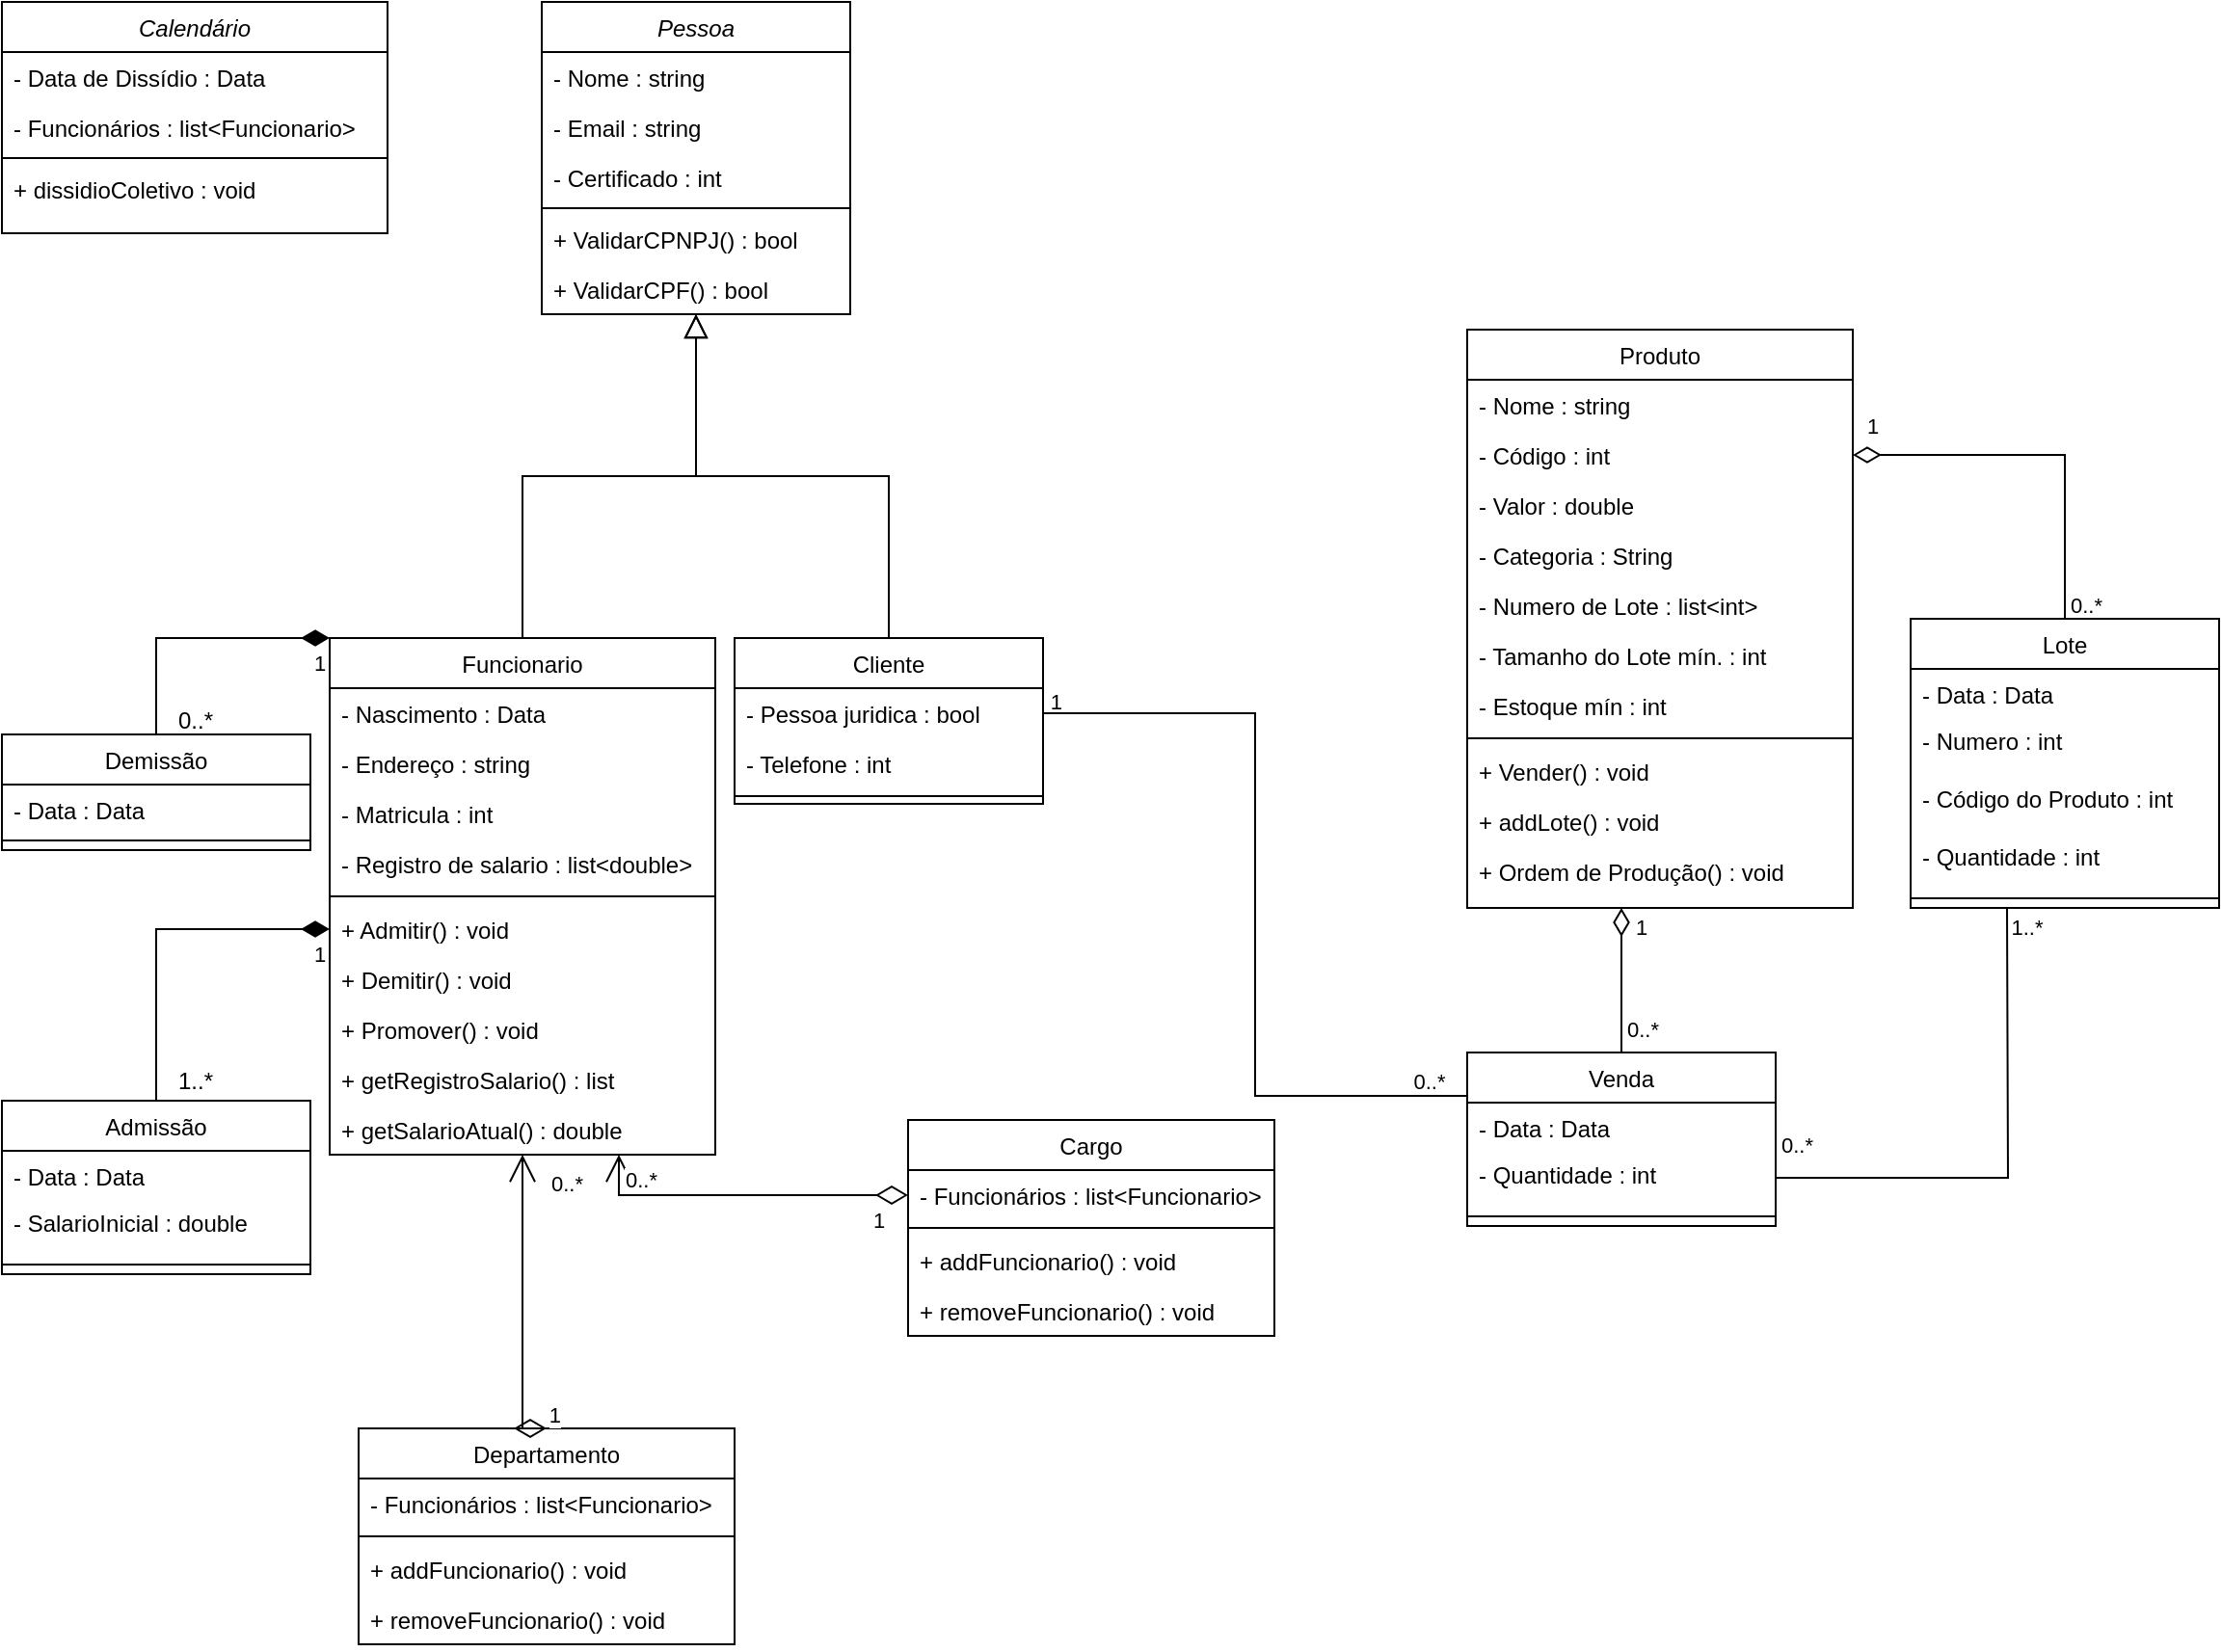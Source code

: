 <mxfile version="20.3.2" type="github"><diagram id="C5RBs43oDa-KdzZeNtuy" name="Page-1"><mxGraphModel dx="1662" dy="900" grid="1" gridSize="10" guides="1" tooltips="1" connect="1" arrows="1" fold="1" page="1" pageScale="1" pageWidth="827" pageHeight="1169" math="0" shadow="0"><root><mxCell id="WIyWlLk6GJQsqaUBKTNV-0"/><mxCell id="WIyWlLk6GJQsqaUBKTNV-1" parent="WIyWlLk6GJQsqaUBKTNV-0"/><mxCell id="oOCzSW_UTQTpbfUNsKzi-25" value="Pessoa" style="swimlane;fontStyle=2;align=center;verticalAlign=top;childLayout=stackLayout;horizontal=1;startSize=26;horizontalStack=0;resizeParent=1;resizeLast=0;collapsible=1;marginBottom=0;rounded=0;shadow=0;strokeWidth=1;" parent="WIyWlLk6GJQsqaUBKTNV-1" vertex="1"><mxGeometry x="380" y="40" width="160" height="162" as="geometry"><mxRectangle x="230" y="140" width="160" height="26" as="alternateBounds"/></mxGeometry></mxCell><mxCell id="oOCzSW_UTQTpbfUNsKzi-26" value="- Nome : string" style="text;align=left;verticalAlign=top;spacingLeft=4;spacingRight=4;overflow=hidden;rotatable=0;points=[[0,0.5],[1,0.5]];portConstraint=eastwest;" parent="oOCzSW_UTQTpbfUNsKzi-25" vertex="1"><mxGeometry y="26" width="160" height="26" as="geometry"/></mxCell><mxCell id="oOCzSW_UTQTpbfUNsKzi-27" value="- Email : string" style="text;align=left;verticalAlign=top;spacingLeft=4;spacingRight=4;overflow=hidden;rotatable=0;points=[[0,0.5],[1,0.5]];portConstraint=eastwest;rounded=0;shadow=0;html=0;" parent="oOCzSW_UTQTpbfUNsKzi-25" vertex="1"><mxGeometry y="52" width="160" height="26" as="geometry"/></mxCell><mxCell id="oOCzSW_UTQTpbfUNsKzi-50" value="- Certificado : int" style="text;align=left;verticalAlign=top;spacingLeft=4;spacingRight=4;overflow=hidden;rotatable=0;points=[[0,0.5],[1,0.5]];portConstraint=eastwest;rounded=0;shadow=0;html=0;" parent="oOCzSW_UTQTpbfUNsKzi-25" vertex="1"><mxGeometry y="78" width="160" height="26" as="geometry"/></mxCell><mxCell id="oOCzSW_UTQTpbfUNsKzi-29" value="" style="line;html=1;strokeWidth=1;align=left;verticalAlign=middle;spacingTop=-1;spacingLeft=3;spacingRight=3;rotatable=0;labelPosition=right;points=[];portConstraint=eastwest;" parent="oOCzSW_UTQTpbfUNsKzi-25" vertex="1"><mxGeometry y="104" width="160" height="6" as="geometry"/></mxCell><mxCell id="RAF2JQtJSOFyqMOcKw4j-1" value="+ ValidarCPNPJ() : bool" style="text;align=left;verticalAlign=top;spacingLeft=4;spacingRight=4;overflow=hidden;rotatable=0;points=[[0,0.5],[1,0.5]];portConstraint=eastwest;rounded=0;shadow=0;html=0;" parent="oOCzSW_UTQTpbfUNsKzi-25" vertex="1"><mxGeometry y="110" width="160" height="26" as="geometry"/></mxCell><mxCell id="RAF2JQtJSOFyqMOcKw4j-0" value="+ ValidarCPF() : bool" style="text;align=left;verticalAlign=top;spacingLeft=4;spacingRight=4;overflow=hidden;rotatable=0;points=[[0,0.5],[1,0.5]];portConstraint=eastwest;rounded=0;shadow=0;html=0;" parent="oOCzSW_UTQTpbfUNsKzi-25" vertex="1"><mxGeometry y="136" width="160" height="26" as="geometry"/></mxCell><mxCell id="oOCzSW_UTQTpbfUNsKzi-30" value="Funcionario" style="swimlane;fontStyle=0;align=center;verticalAlign=top;childLayout=stackLayout;horizontal=1;startSize=26;horizontalStack=0;resizeParent=1;resizeLast=0;collapsible=1;marginBottom=0;rounded=0;shadow=0;strokeWidth=1;" parent="WIyWlLk6GJQsqaUBKTNV-1" vertex="1"><mxGeometry x="270" y="370" width="200" height="268" as="geometry"><mxRectangle x="130" y="380" width="160" height="26" as="alternateBounds"/></mxGeometry></mxCell><mxCell id="oOCzSW_UTQTpbfUNsKzi-31" value="- Nascimento : Data" style="text;align=left;verticalAlign=top;spacingLeft=4;spacingRight=4;overflow=hidden;rotatable=0;points=[[0,0.5],[1,0.5]];portConstraint=eastwest;" parent="oOCzSW_UTQTpbfUNsKzi-30" vertex="1"><mxGeometry y="26" width="200" height="26" as="geometry"/></mxCell><mxCell id="oOCzSW_UTQTpbfUNsKzi-32" value="- Endereço : string" style="text;align=left;verticalAlign=top;spacingLeft=4;spacingRight=4;overflow=hidden;rotatable=0;points=[[0,0.5],[1,0.5]];portConstraint=eastwest;rounded=0;shadow=0;html=0;" parent="oOCzSW_UTQTpbfUNsKzi-30" vertex="1"><mxGeometry y="52" width="200" height="26" as="geometry"/></mxCell><mxCell id="oOCzSW_UTQTpbfUNsKzi-33" value="- Matricula : int" style="text;align=left;verticalAlign=top;spacingLeft=4;spacingRight=4;overflow=hidden;rotatable=0;points=[[0,0.5],[1,0.5]];portConstraint=eastwest;rounded=0;shadow=0;html=0;" parent="oOCzSW_UTQTpbfUNsKzi-30" vertex="1"><mxGeometry y="78" width="200" height="26" as="geometry"/></mxCell><mxCell id="oOCzSW_UTQTpbfUNsKzi-34" value="- Registro de salario : list&lt;double&gt;" style="text;align=left;verticalAlign=top;spacingLeft=4;spacingRight=4;overflow=hidden;rotatable=0;points=[[0,0.5],[1,0.5]];portConstraint=eastwest;fontStyle=0" parent="oOCzSW_UTQTpbfUNsKzi-30" vertex="1"><mxGeometry y="104" width="200" height="26" as="geometry"/></mxCell><mxCell id="oOCzSW_UTQTpbfUNsKzi-35" value="" style="line;html=1;strokeWidth=1;align=left;verticalAlign=middle;spacingTop=-1;spacingLeft=3;spacingRight=3;rotatable=0;labelPosition=right;points=[];portConstraint=eastwest;" parent="oOCzSW_UTQTpbfUNsKzi-30" vertex="1"><mxGeometry y="130" width="200" height="8" as="geometry"/></mxCell><mxCell id="RAF2JQtJSOFyqMOcKw4j-2" value="+ Admitir() : void" style="text;align=left;verticalAlign=top;spacingLeft=4;spacingRight=4;overflow=hidden;rotatable=0;points=[[0,0.5],[1,0.5]];portConstraint=eastwest;" parent="oOCzSW_UTQTpbfUNsKzi-30" vertex="1"><mxGeometry y="138" width="200" height="26" as="geometry"/></mxCell><mxCell id="RAF2JQtJSOFyqMOcKw4j-3" value="+ Demitir() : void" style="text;align=left;verticalAlign=top;spacingLeft=4;spacingRight=4;overflow=hidden;rotatable=0;points=[[0,0.5],[1,0.5]];portConstraint=eastwest;rounded=0;shadow=0;html=0;" parent="oOCzSW_UTQTpbfUNsKzi-30" vertex="1"><mxGeometry y="164" width="200" height="26" as="geometry"/></mxCell><mxCell id="RAF2JQtJSOFyqMOcKw4j-4" value="+ Promover() : void" style="text;align=left;verticalAlign=top;spacingLeft=4;spacingRight=4;overflow=hidden;rotatable=0;points=[[0,0.5],[1,0.5]];portConstraint=eastwest;rounded=0;shadow=0;html=0;" parent="oOCzSW_UTQTpbfUNsKzi-30" vertex="1"><mxGeometry y="190" width="200" height="26" as="geometry"/></mxCell><mxCell id="RAF2JQtJSOFyqMOcKw4j-6" value="+ getRegistroSalario() : list" style="text;align=left;verticalAlign=top;spacingLeft=4;spacingRight=4;overflow=hidden;rotatable=0;points=[[0,0.5],[1,0.5]];portConstraint=eastwest;fontStyle=0" parent="oOCzSW_UTQTpbfUNsKzi-30" vertex="1"><mxGeometry y="216" width="200" height="26" as="geometry"/></mxCell><mxCell id="RAF2JQtJSOFyqMOcKw4j-5" value="+ getSalarioAtual() : double" style="text;align=left;verticalAlign=top;spacingLeft=4;spacingRight=4;overflow=hidden;rotatable=0;points=[[0,0.5],[1,0.5]];portConstraint=eastwest;fontStyle=0" parent="oOCzSW_UTQTpbfUNsKzi-30" vertex="1"><mxGeometry y="242" width="200" height="26" as="geometry"/></mxCell><mxCell id="oOCzSW_UTQTpbfUNsKzi-36" value="" style="endArrow=block;endSize=10;endFill=0;shadow=0;strokeWidth=1;rounded=0;edgeStyle=elbowEdgeStyle;elbow=vertical;" parent="WIyWlLk6GJQsqaUBKTNV-1" source="oOCzSW_UTQTpbfUNsKzi-30" target="oOCzSW_UTQTpbfUNsKzi-25" edge="1"><mxGeometry width="160" relative="1" as="geometry"><mxPoint x="350" y="213" as="sourcePoint"/><mxPoint x="350" y="213" as="targetPoint"/></mxGeometry></mxCell><mxCell id="oOCzSW_UTQTpbfUNsKzi-37" value="Cliente" style="swimlane;fontStyle=0;align=center;verticalAlign=top;childLayout=stackLayout;horizontal=1;startSize=26;horizontalStack=0;resizeParent=1;resizeLast=0;collapsible=1;marginBottom=0;rounded=0;shadow=0;strokeWidth=1;" parent="WIyWlLk6GJQsqaUBKTNV-1" vertex="1"><mxGeometry x="480" y="370" width="160" height="86" as="geometry"><mxRectangle x="340" y="380" width="170" height="26" as="alternateBounds"/></mxGeometry></mxCell><mxCell id="oOCzSW_UTQTpbfUNsKzi-38" value="- Pessoa juridica : bool" style="text;align=left;verticalAlign=top;spacingLeft=4;spacingRight=4;overflow=hidden;rotatable=0;points=[[0,0.5],[1,0.5]];portConstraint=eastwest;" parent="oOCzSW_UTQTpbfUNsKzi-37" vertex="1"><mxGeometry y="26" width="160" height="26" as="geometry"/></mxCell><mxCell id="oOCzSW_UTQTpbfUNsKzi-39" value="- Telefone : int" style="text;align=left;verticalAlign=top;spacingLeft=4;spacingRight=4;overflow=hidden;rotatable=0;points=[[0,0.5],[1,0.5]];portConstraint=eastwest;" parent="oOCzSW_UTQTpbfUNsKzi-37" vertex="1"><mxGeometry y="52" width="160" height="26" as="geometry"/></mxCell><mxCell id="oOCzSW_UTQTpbfUNsKzi-40" value="" style="line;html=1;strokeWidth=1;align=left;verticalAlign=middle;spacingTop=-1;spacingLeft=3;spacingRight=3;rotatable=0;labelPosition=right;points=[];portConstraint=eastwest;" parent="oOCzSW_UTQTpbfUNsKzi-37" vertex="1"><mxGeometry y="78" width="160" height="8" as="geometry"/></mxCell><mxCell id="oOCzSW_UTQTpbfUNsKzi-41" value="" style="endArrow=block;endSize=10;endFill=0;shadow=0;strokeWidth=1;rounded=0;edgeStyle=elbowEdgeStyle;elbow=vertical;" parent="WIyWlLk6GJQsqaUBKTNV-1" source="oOCzSW_UTQTpbfUNsKzi-37" target="oOCzSW_UTQTpbfUNsKzi-25" edge="1"><mxGeometry width="160" relative="1" as="geometry"><mxPoint x="360" y="383" as="sourcePoint"/><mxPoint x="460" y="281" as="targetPoint"/></mxGeometry></mxCell><mxCell id="oOCzSW_UTQTpbfUNsKzi-42" value="Departamento" style="swimlane;fontStyle=0;align=center;verticalAlign=top;childLayout=stackLayout;horizontal=1;startSize=26;horizontalStack=0;resizeParent=1;resizeLast=0;collapsible=1;marginBottom=0;rounded=0;shadow=0;strokeWidth=1;" parent="WIyWlLk6GJQsqaUBKTNV-1" vertex="1"><mxGeometry x="285" y="780" width="195" height="112" as="geometry"><mxRectangle x="550" y="140" width="160" height="26" as="alternateBounds"/></mxGeometry></mxCell><mxCell id="oOCzSW_UTQTpbfUNsKzi-43" value="- Funcionários : list&lt;Funcionario&gt;" style="text;align=left;verticalAlign=top;spacingLeft=4;spacingRight=4;overflow=hidden;rotatable=0;points=[[0,0.5],[1,0.5]];portConstraint=eastwest;" parent="oOCzSW_UTQTpbfUNsKzi-42" vertex="1"><mxGeometry y="26" width="195" height="26" as="geometry"/></mxCell><mxCell id="oOCzSW_UTQTpbfUNsKzi-44" value="" style="line;html=1;strokeWidth=1;align=left;verticalAlign=middle;spacingTop=-1;spacingLeft=3;spacingRight=3;rotatable=0;labelPosition=right;points=[];portConstraint=eastwest;" parent="oOCzSW_UTQTpbfUNsKzi-42" vertex="1"><mxGeometry y="52" width="195" height="8" as="geometry"/></mxCell><mxCell id="RAF2JQtJSOFyqMOcKw4j-21" value="+ addFuncionario() : void" style="text;align=left;verticalAlign=top;spacingLeft=4;spacingRight=4;overflow=hidden;rotatable=0;points=[[0,0.5],[1,0.5]];portConstraint=eastwest;" parent="oOCzSW_UTQTpbfUNsKzi-42" vertex="1"><mxGeometry y="60" width="195" height="26" as="geometry"/></mxCell><mxCell id="RAF2JQtJSOFyqMOcKw4j-22" value="+ removeFuncionario() : void" style="text;align=left;verticalAlign=top;spacingLeft=4;spacingRight=4;overflow=hidden;rotatable=0;points=[[0,0.5],[1,0.5]];portConstraint=eastwest;" parent="oOCzSW_UTQTpbfUNsKzi-42" vertex="1"><mxGeometry y="86" width="195" height="26" as="geometry"/></mxCell><mxCell id="oOCzSW_UTQTpbfUNsKzi-46" value="Cargo" style="swimlane;fontStyle=0;align=center;verticalAlign=top;childLayout=stackLayout;horizontal=1;startSize=26;horizontalStack=0;resizeParent=1;resizeLast=0;collapsible=1;marginBottom=0;rounded=0;shadow=0;strokeWidth=1;" parent="WIyWlLk6GJQsqaUBKTNV-1" vertex="1"><mxGeometry x="570" y="620" width="190" height="112" as="geometry"><mxRectangle x="550" y="140" width="160" height="26" as="alternateBounds"/></mxGeometry></mxCell><mxCell id="oOCzSW_UTQTpbfUNsKzi-47" value="- Funcionários : list&lt;Funcionario&gt;" style="text;align=left;verticalAlign=top;spacingLeft=4;spacingRight=4;overflow=hidden;rotatable=0;points=[[0,0.5],[1,0.5]];portConstraint=eastwest;" parent="oOCzSW_UTQTpbfUNsKzi-46" vertex="1"><mxGeometry y="26" width="190" height="26" as="geometry"/></mxCell><mxCell id="oOCzSW_UTQTpbfUNsKzi-48" value="" style="line;html=1;strokeWidth=1;align=left;verticalAlign=middle;spacingTop=-1;spacingLeft=3;spacingRight=3;rotatable=0;labelPosition=right;points=[];portConstraint=eastwest;" parent="oOCzSW_UTQTpbfUNsKzi-46" vertex="1"><mxGeometry y="52" width="190" height="8" as="geometry"/></mxCell><mxCell id="RAF2JQtJSOFyqMOcKw4j-23" value="+ addFuncionario() : void" style="text;align=left;verticalAlign=top;spacingLeft=4;spacingRight=4;overflow=hidden;rotatable=0;points=[[0,0.5],[1,0.5]];portConstraint=eastwest;" parent="oOCzSW_UTQTpbfUNsKzi-46" vertex="1"><mxGeometry y="60" width="190" height="26" as="geometry"/></mxCell><mxCell id="RAF2JQtJSOFyqMOcKw4j-24" value="+ removeFuncionario() : void" style="text;align=left;verticalAlign=top;spacingLeft=4;spacingRight=4;overflow=hidden;rotatable=0;points=[[0,0.5],[1,0.5]];portConstraint=eastwest;" parent="oOCzSW_UTQTpbfUNsKzi-46" vertex="1"><mxGeometry y="86" width="190" height="26" as="geometry"/></mxCell><mxCell id="oOCzSW_UTQTpbfUNsKzi-55" value="" style="endArrow=open;html=1;endSize=12;startArrow=diamondThin;startSize=14;startFill=0;edgeStyle=orthogonalEdgeStyle;rounded=0;exitX=0;exitY=0.5;exitDx=0;exitDy=0;entryX=0.75;entryY=1;entryDx=0;entryDy=0;" parent="WIyWlLk6GJQsqaUBKTNV-1" source="oOCzSW_UTQTpbfUNsKzi-47" target="oOCzSW_UTQTpbfUNsKzi-30" edge="1"><mxGeometry relative="1" as="geometry"><mxPoint x="460" y="650" as="sourcePoint"/><mxPoint x="440" y="540" as="targetPoint"/></mxGeometry></mxCell><mxCell id="oOCzSW_UTQTpbfUNsKzi-56" value="1" style="edgeLabel;resizable=0;html=1;align=left;verticalAlign=top;" parent="oOCzSW_UTQTpbfUNsKzi-55" connectable="0" vertex="1"><mxGeometry x="-1" relative="1" as="geometry"><mxPoint x="-20" as="offset"/></mxGeometry></mxCell><mxCell id="oOCzSW_UTQTpbfUNsKzi-57" value="0..*" style="edgeLabel;resizable=0;html=1;align=right;verticalAlign=top;" parent="oOCzSW_UTQTpbfUNsKzi-55" connectable="0" vertex="1"><mxGeometry x="1" relative="1" as="geometry"><mxPoint x="20" as="offset"/></mxGeometry></mxCell><mxCell id="4qoAJS4f5IXlfI-FcJuV-49" value="1" style="edgeLabel;resizable=0;html=1;align=right;verticalAlign=top;" connectable="0" vertex="1" parent="oOCzSW_UTQTpbfUNsKzi-55"><mxGeometry x="1" relative="1" as="geometry"><mxPoint x="230" y="-248" as="offset"/></mxGeometry></mxCell><mxCell id="oOCzSW_UTQTpbfUNsKzi-61" value="" style="endArrow=open;html=1;endSize=12;startArrow=diamondThin;startSize=14;startFill=0;edgeStyle=orthogonalEdgeStyle;rounded=0;entryX=0.5;entryY=1;entryDx=0;entryDy=0;exitX=0.5;exitY=0;exitDx=0;exitDy=0;" parent="WIyWlLk6GJQsqaUBKTNV-1" source="oOCzSW_UTQTpbfUNsKzi-42" target="oOCzSW_UTQTpbfUNsKzi-30" edge="1"><mxGeometry x="0.077" y="100" relative="1" as="geometry"><mxPoint x="380" y="770" as="sourcePoint"/><mxPoint x="630" y="410" as="targetPoint"/><mxPoint as="offset"/><Array as="points"><mxPoint x="370" y="750"/><mxPoint x="370" y="750"/></Array></mxGeometry></mxCell><mxCell id="oOCzSW_UTQTpbfUNsKzi-62" value="0..*" style="edgeLabel;resizable=0;html=1;align=left;verticalAlign=top;" parent="oOCzSW_UTQTpbfUNsKzi-61" connectable="0" vertex="1"><mxGeometry x="-1" relative="1" as="geometry"><mxPoint y="-140" as="offset"/></mxGeometry></mxCell><mxCell id="oOCzSW_UTQTpbfUNsKzi-63" value="1" style="edgeLabel;resizable=0;html=1;align=right;verticalAlign=top;" parent="oOCzSW_UTQTpbfUNsKzi-61" connectable="0" vertex="1"><mxGeometry x="1" relative="1" as="geometry"><mxPoint x="20" y="122" as="offset"/></mxGeometry></mxCell><mxCell id="4qoAJS4f5IXlfI-FcJuV-54" value="0..*" style="edgeLabel;resizable=0;html=1;align=left;verticalAlign=top;" connectable="0" vertex="1" parent="oOCzSW_UTQTpbfUNsKzi-61"><mxGeometry x="-1" relative="1" as="geometry"><mxPoint x="558" y="-220" as="offset"/></mxGeometry></mxCell><mxCell id="4qoAJS4f5IXlfI-FcJuV-55" value="0..*" style="edgeLabel;resizable=0;html=1;align=left;verticalAlign=top;" connectable="0" vertex="1" parent="oOCzSW_UTQTpbfUNsKzi-61"><mxGeometry x="-1" relative="1" as="geometry"><mxPoint x="638" y="-160" as="offset"/></mxGeometry></mxCell><mxCell id="4qoAJS4f5IXlfI-FcJuV-56" value="0..*" style="edgeLabel;resizable=0;html=1;align=left;verticalAlign=top;" connectable="0" vertex="1" parent="oOCzSW_UTQTpbfUNsKzi-61"><mxGeometry x="-1" relative="1" as="geometry"><mxPoint x="788" y="-440" as="offset"/></mxGeometry></mxCell><mxCell id="RAF2JQtJSOFyqMOcKw4j-7" value="" style="endArrow=diamondThin;html=1;startArrow=none;startFill=0;edgeStyle=orthogonalEdgeStyle;rounded=0;entryX=0;entryY=0.5;entryDx=0;entryDy=0;exitX=0.5;exitY=0;exitDx=0;exitDy=0;endFill=1;endSize=12;" parent="WIyWlLk6GJQsqaUBKTNV-1" source="RAF2JQtJSOFyqMOcKw4j-9" target="RAF2JQtJSOFyqMOcKw4j-2" edge="1"><mxGeometry x="0.077" y="100" relative="1" as="geometry"><mxPoint x="120" y="570" as="sourcePoint"/><mxPoint x="270" y="510" as="targetPoint"/><mxPoint as="offset"/><Array as="points"><mxPoint x="180" y="521"/></Array></mxGeometry></mxCell><mxCell id="RAF2JQtJSOFyqMOcKw4j-8" value="1" style="edgeLabel;resizable=0;html=1;align=left;verticalAlign=top;" parent="RAF2JQtJSOFyqMOcKw4j-7" connectable="0" vertex="1"><mxGeometry x="-1" relative="1" as="geometry"><mxPoint x="80" y="-89" as="offset"/></mxGeometry></mxCell><mxCell id="RAF2JQtJSOFyqMOcKw4j-9" value="Admissão" style="swimlane;fontStyle=0;align=center;verticalAlign=top;childLayout=stackLayout;horizontal=1;startSize=26;horizontalStack=0;resizeParent=1;resizeLast=0;collapsible=1;marginBottom=0;rounded=0;shadow=0;strokeWidth=1;" parent="WIyWlLk6GJQsqaUBKTNV-1" vertex="1"><mxGeometry x="100" y="610" width="160" height="90" as="geometry"><mxRectangle x="550" y="140" width="160" height="26" as="alternateBounds"/></mxGeometry></mxCell><mxCell id="RAF2JQtJSOFyqMOcKw4j-10" value="- Data : Data" style="text;align=left;verticalAlign=top;spacingLeft=4;spacingRight=4;overflow=hidden;rotatable=0;points=[[0,0.5],[1,0.5]];portConstraint=eastwest;" parent="RAF2JQtJSOFyqMOcKw4j-9" vertex="1"><mxGeometry y="26" width="160" height="24" as="geometry"/></mxCell><mxCell id="RAF2JQtJSOFyqMOcKw4j-27" value="- SalarioInicial : double" style="text;align=left;verticalAlign=top;spacingLeft=4;spacingRight=4;overflow=hidden;rotatable=0;points=[[0,0.5],[1,0.5]];portConstraint=eastwest;" parent="RAF2JQtJSOFyqMOcKw4j-9" vertex="1"><mxGeometry y="50" width="160" height="30" as="geometry"/></mxCell><mxCell id="RAF2JQtJSOFyqMOcKw4j-11" value="" style="line;html=1;strokeWidth=1;align=left;verticalAlign=middle;spacingTop=-1;spacingLeft=3;spacingRight=3;rotatable=0;labelPosition=right;points=[];portConstraint=eastwest;" parent="RAF2JQtJSOFyqMOcKw4j-9" vertex="1"><mxGeometry y="80" width="160" height="10" as="geometry"/></mxCell><mxCell id="RAF2JQtJSOFyqMOcKw4j-14" value="1..*" style="text;html=1;align=center;verticalAlign=middle;resizable=0;points=[];autosize=1;strokeColor=none;fillColor=none;" parent="WIyWlLk6GJQsqaUBKTNV-1" vertex="1"><mxGeometry x="180" y="585" width="40" height="30" as="geometry"/></mxCell><mxCell id="RAF2JQtJSOFyqMOcKw4j-15" value="Demissão" style="swimlane;fontStyle=0;align=center;verticalAlign=top;childLayout=stackLayout;horizontal=1;startSize=26;horizontalStack=0;resizeParent=1;resizeLast=0;collapsible=1;marginBottom=0;rounded=0;shadow=0;strokeWidth=1;" parent="WIyWlLk6GJQsqaUBKTNV-1" vertex="1"><mxGeometry x="100" y="420" width="160" height="60" as="geometry"><mxRectangle x="550" y="140" width="160" height="26" as="alternateBounds"/></mxGeometry></mxCell><mxCell id="RAF2JQtJSOFyqMOcKw4j-16" value="- Data : Data" style="text;align=left;verticalAlign=top;spacingLeft=4;spacingRight=4;overflow=hidden;rotatable=0;points=[[0,0.5],[1,0.5]];portConstraint=eastwest;" parent="RAF2JQtJSOFyqMOcKw4j-15" vertex="1"><mxGeometry y="26" width="160" height="24" as="geometry"/></mxCell><mxCell id="RAF2JQtJSOFyqMOcKw4j-17" value="" style="line;html=1;strokeWidth=1;align=left;verticalAlign=middle;spacingTop=-1;spacingLeft=3;spacingRight=3;rotatable=0;labelPosition=right;points=[];portConstraint=eastwest;" parent="RAF2JQtJSOFyqMOcKw4j-15" vertex="1"><mxGeometry y="50" width="160" height="10" as="geometry"/></mxCell><mxCell id="RAF2JQtJSOFyqMOcKw4j-18" value="" style="endArrow=diamondThin;html=1;endSize=12;startArrow=none;startSize=14;startFill=0;edgeStyle=orthogonalEdgeStyle;rounded=0;exitX=0.5;exitY=0;exitDx=0;exitDy=0;endFill=1;" parent="WIyWlLk6GJQsqaUBKTNV-1" source="RAF2JQtJSOFyqMOcKw4j-15" edge="1"><mxGeometry relative="1" as="geometry"><mxPoint x="230" y="420" as="sourcePoint"/><mxPoint x="270" y="370" as="targetPoint"/><Array as="points"><mxPoint x="180" y="370"/></Array></mxGeometry></mxCell><mxCell id="RAF2JQtJSOFyqMOcKw4j-19" value="1" style="edgeLabel;resizable=0;html=1;align=left;verticalAlign=top;" parent="RAF2JQtJSOFyqMOcKw4j-18" connectable="0" vertex="1"><mxGeometry x="-1" relative="1" as="geometry"><mxPoint x="80" y="-50" as="offset"/></mxGeometry></mxCell><mxCell id="RAF2JQtJSOFyqMOcKw4j-28" value="Calendário" style="swimlane;fontStyle=2;align=center;verticalAlign=top;childLayout=stackLayout;horizontal=1;startSize=26;horizontalStack=0;resizeParent=1;resizeLast=0;collapsible=1;marginBottom=0;rounded=0;shadow=0;strokeWidth=1;" parent="WIyWlLk6GJQsqaUBKTNV-1" vertex="1"><mxGeometry x="100" y="40" width="200" height="120" as="geometry"><mxRectangle x="230" y="140" width="160" height="26" as="alternateBounds"/></mxGeometry></mxCell><mxCell id="RAF2JQtJSOFyqMOcKw4j-29" value="- Data de Dissídio : Data" style="text;align=left;verticalAlign=top;spacingLeft=4;spacingRight=4;overflow=hidden;rotatable=0;points=[[0,0.5],[1,0.5]];portConstraint=eastwest;" parent="RAF2JQtJSOFyqMOcKw4j-28" vertex="1"><mxGeometry y="26" width="200" height="26" as="geometry"/></mxCell><mxCell id="RAF2JQtJSOFyqMOcKw4j-37" value="- Funcionários : list&lt;Funcionario&gt;" style="text;align=left;verticalAlign=top;spacingLeft=4;spacingRight=4;overflow=hidden;rotatable=0;points=[[0,0.5],[1,0.5]];portConstraint=eastwest;" parent="RAF2JQtJSOFyqMOcKw4j-28" vertex="1"><mxGeometry y="52" width="200" height="26" as="geometry"/></mxCell><mxCell id="RAF2JQtJSOFyqMOcKw4j-32" value="" style="line;html=1;strokeWidth=1;align=left;verticalAlign=middle;spacingTop=-1;spacingLeft=3;spacingRight=3;rotatable=0;labelPosition=right;points=[];portConstraint=eastwest;" parent="RAF2JQtJSOFyqMOcKw4j-28" vertex="1"><mxGeometry y="78" width="200" height="6" as="geometry"/></mxCell><mxCell id="RAF2JQtJSOFyqMOcKw4j-33" value="+ dissidioColetivo : void" style="text;align=left;verticalAlign=top;spacingLeft=4;spacingRight=4;overflow=hidden;rotatable=0;points=[[0,0.5],[1,0.5]];portConstraint=eastwest;rounded=0;shadow=0;html=0;" parent="RAF2JQtJSOFyqMOcKw4j-28" vertex="1"><mxGeometry y="84" width="200" height="26" as="geometry"/></mxCell><mxCell id="fGHLAxg98W035_RI9zrS-1" value="0..*" style="text;html=1;align=center;verticalAlign=middle;resizable=0;points=[];autosize=1;strokeColor=none;fillColor=none;" parent="WIyWlLk6GJQsqaUBKTNV-1" vertex="1"><mxGeometry x="180" y="398" width="40" height="30" as="geometry"/></mxCell><mxCell id="4qoAJS4f5IXlfI-FcJuV-1" value="Produto" style="swimlane;fontStyle=0;align=center;verticalAlign=top;childLayout=stackLayout;horizontal=1;startSize=26;horizontalStack=0;resizeParent=1;resizeLast=0;collapsible=1;marginBottom=0;rounded=0;shadow=0;strokeWidth=1;" vertex="1" parent="WIyWlLk6GJQsqaUBKTNV-1"><mxGeometry x="860" y="210" width="200" height="300" as="geometry"><mxRectangle x="130" y="380" width="160" height="26" as="alternateBounds"/></mxGeometry></mxCell><mxCell id="4qoAJS4f5IXlfI-FcJuV-2" value="- Nome : string" style="text;align=left;verticalAlign=top;spacingLeft=4;spacingRight=4;overflow=hidden;rotatable=0;points=[[0,0.5],[1,0.5]];portConstraint=eastwest;" vertex="1" parent="4qoAJS4f5IXlfI-FcJuV-1"><mxGeometry y="26" width="200" height="26" as="geometry"/></mxCell><mxCell id="4qoAJS4f5IXlfI-FcJuV-3" value="- Código : int" style="text;align=left;verticalAlign=top;spacingLeft=4;spacingRight=4;overflow=hidden;rotatable=0;points=[[0,0.5],[1,0.5]];portConstraint=eastwest;rounded=0;shadow=0;html=0;" vertex="1" parent="4qoAJS4f5IXlfI-FcJuV-1"><mxGeometry y="52" width="200" height="26" as="geometry"/></mxCell><mxCell id="4qoAJS4f5IXlfI-FcJuV-4" value="- Valor : double" style="text;align=left;verticalAlign=top;spacingLeft=4;spacingRight=4;overflow=hidden;rotatable=0;points=[[0,0.5],[1,0.5]];portConstraint=eastwest;rounded=0;shadow=0;html=0;" vertex="1" parent="4qoAJS4f5IXlfI-FcJuV-1"><mxGeometry y="78" width="200" height="26" as="geometry"/></mxCell><mxCell id="4qoAJS4f5IXlfI-FcJuV-5" value="- Categoria : String" style="text;align=left;verticalAlign=top;spacingLeft=4;spacingRight=4;overflow=hidden;rotatable=0;points=[[0,0.5],[1,0.5]];portConstraint=eastwest;fontStyle=0" vertex="1" parent="4qoAJS4f5IXlfI-FcJuV-1"><mxGeometry y="104" width="200" height="26" as="geometry"/></mxCell><mxCell id="4qoAJS4f5IXlfI-FcJuV-23" value="- Numero de Lote : list&lt;int&gt;" style="text;align=left;verticalAlign=top;spacingLeft=4;spacingRight=4;overflow=hidden;rotatable=0;points=[[0,0.5],[1,0.5]];portConstraint=eastwest;fontStyle=0" vertex="1" parent="4qoAJS4f5IXlfI-FcJuV-1"><mxGeometry y="130" width="200" height="26" as="geometry"/></mxCell><mxCell id="4qoAJS4f5IXlfI-FcJuV-25" value="- Tamanho do Lote mín. : int" style="text;align=left;verticalAlign=top;spacingLeft=4;spacingRight=4;overflow=hidden;rotatable=0;points=[[0,0.5],[1,0.5]];portConstraint=eastwest;fontStyle=0" vertex="1" parent="4qoAJS4f5IXlfI-FcJuV-1"><mxGeometry y="156" width="200" height="26" as="geometry"/></mxCell><mxCell id="4qoAJS4f5IXlfI-FcJuV-26" value="- Estoque mín : int" style="text;align=left;verticalAlign=top;spacingLeft=4;spacingRight=4;overflow=hidden;rotatable=0;points=[[0,0.5],[1,0.5]];portConstraint=eastwest;fontStyle=0" vertex="1" parent="4qoAJS4f5IXlfI-FcJuV-1"><mxGeometry y="182" width="200" height="26" as="geometry"/></mxCell><mxCell id="4qoAJS4f5IXlfI-FcJuV-6" value="" style="line;html=1;strokeWidth=1;align=left;verticalAlign=middle;spacingTop=-1;spacingLeft=3;spacingRight=3;rotatable=0;labelPosition=right;points=[];portConstraint=eastwest;" vertex="1" parent="4qoAJS4f5IXlfI-FcJuV-1"><mxGeometry y="208" width="200" height="8" as="geometry"/></mxCell><mxCell id="4qoAJS4f5IXlfI-FcJuV-7" value="+ Vender() : void" style="text;align=left;verticalAlign=top;spacingLeft=4;spacingRight=4;overflow=hidden;rotatable=0;points=[[0,0.5],[1,0.5]];portConstraint=eastwest;" vertex="1" parent="4qoAJS4f5IXlfI-FcJuV-1"><mxGeometry y="216" width="200" height="26" as="geometry"/></mxCell><mxCell id="4qoAJS4f5IXlfI-FcJuV-8" value="+ addLote() : void" style="text;align=left;verticalAlign=top;spacingLeft=4;spacingRight=4;overflow=hidden;rotatable=0;points=[[0,0.5],[1,0.5]];portConstraint=eastwest;rounded=0;shadow=0;html=0;" vertex="1" parent="4qoAJS4f5IXlfI-FcJuV-1"><mxGeometry y="242" width="200" height="26" as="geometry"/></mxCell><mxCell id="4qoAJS4f5IXlfI-FcJuV-9" value="+ Ordem de Produção() : void" style="text;align=left;verticalAlign=top;spacingLeft=4;spacingRight=4;overflow=hidden;rotatable=0;points=[[0,0.5],[1,0.5]];portConstraint=eastwest;rounded=0;shadow=0;html=0;" vertex="1" parent="4qoAJS4f5IXlfI-FcJuV-1"><mxGeometry y="268" width="200" height="26" as="geometry"/></mxCell><mxCell id="4qoAJS4f5IXlfI-FcJuV-50" value="1" style="edgeStyle=orthogonalEdgeStyle;rounded=0;sketch=0;orthogonalLoop=1;jettySize=auto;html=1;shadow=0;strokeColor=default;endArrow=diamondThin;endFill=0;sourcePerimeterSpacing=0;endSize=12;" edge="1" parent="WIyWlLk6GJQsqaUBKTNV-1" source="4qoAJS4f5IXlfI-FcJuV-27"><mxGeometry x="0.733" y="-10" relative="1" as="geometry"><mxPoint x="940" y="510" as="targetPoint"/><mxPoint as="offset"/></mxGeometry></mxCell><mxCell id="4qoAJS4f5IXlfI-FcJuV-27" value="Venda" style="swimlane;fontStyle=0;align=center;verticalAlign=top;childLayout=stackLayout;horizontal=1;startSize=26;horizontalStack=0;resizeParent=1;resizeLast=0;collapsible=1;marginBottom=0;rounded=0;shadow=0;strokeWidth=1;" vertex="1" parent="WIyWlLk6GJQsqaUBKTNV-1"><mxGeometry x="860" y="585" width="160" height="90" as="geometry"><mxRectangle x="550" y="140" width="160" height="26" as="alternateBounds"/></mxGeometry></mxCell><mxCell id="4qoAJS4f5IXlfI-FcJuV-28" value="- Data : Data" style="text;align=left;verticalAlign=top;spacingLeft=4;spacingRight=4;overflow=hidden;rotatable=0;points=[[0,0.5],[1,0.5]];portConstraint=eastwest;" vertex="1" parent="4qoAJS4f5IXlfI-FcJuV-27"><mxGeometry y="26" width="160" height="24" as="geometry"/></mxCell><mxCell id="4qoAJS4f5IXlfI-FcJuV-29" value="- Quantidade : int" style="text;align=left;verticalAlign=top;spacingLeft=4;spacingRight=4;overflow=hidden;rotatable=0;points=[[0,0.5],[1,0.5]];portConstraint=eastwest;" vertex="1" parent="4qoAJS4f5IXlfI-FcJuV-27"><mxGeometry y="50" width="160" height="30" as="geometry"/></mxCell><mxCell id="4qoAJS4f5IXlfI-FcJuV-30" value="" style="line;html=1;strokeWidth=1;align=left;verticalAlign=middle;spacingTop=-1;spacingLeft=3;spacingRight=3;rotatable=0;labelPosition=right;points=[];portConstraint=eastwest;" vertex="1" parent="4qoAJS4f5IXlfI-FcJuV-27"><mxGeometry y="80" width="160" height="10" as="geometry"/></mxCell><mxCell id="4qoAJS4f5IXlfI-FcJuV-52" value="1" style="edgeStyle=orthogonalEdgeStyle;rounded=0;sketch=0;orthogonalLoop=1;jettySize=auto;html=1;entryX=1;entryY=0.5;entryDx=0;entryDy=0;shadow=0;strokeColor=default;endArrow=diamondThin;endFill=0;sourcePerimeterSpacing=0;endSize=12;" edge="1" parent="WIyWlLk6GJQsqaUBKTNV-1" source="4qoAJS4f5IXlfI-FcJuV-35" target="4qoAJS4f5IXlfI-FcJuV-3"><mxGeometry x="0.897" y="-15" relative="1" as="geometry"><mxPoint as="offset"/></mxGeometry></mxCell><mxCell id="4qoAJS4f5IXlfI-FcJuV-35" value="Lote" style="swimlane;fontStyle=0;align=center;verticalAlign=top;childLayout=stackLayout;horizontal=1;startSize=26;horizontalStack=0;resizeParent=1;resizeLast=0;collapsible=1;marginBottom=0;rounded=0;shadow=0;strokeWidth=1;" vertex="1" parent="WIyWlLk6GJQsqaUBKTNV-1"><mxGeometry x="1090" y="360" width="160" height="150" as="geometry"><mxRectangle x="550" y="140" width="160" height="26" as="alternateBounds"/></mxGeometry></mxCell><mxCell id="4qoAJS4f5IXlfI-FcJuV-36" value="- Data : Data" style="text;align=left;verticalAlign=top;spacingLeft=4;spacingRight=4;overflow=hidden;rotatable=0;points=[[0,0.5],[1,0.5]];portConstraint=eastwest;" vertex="1" parent="4qoAJS4f5IXlfI-FcJuV-35"><mxGeometry y="26" width="160" height="24" as="geometry"/></mxCell><mxCell id="4qoAJS4f5IXlfI-FcJuV-37" value="- Numero : int" style="text;align=left;verticalAlign=top;spacingLeft=4;spacingRight=4;overflow=hidden;rotatable=0;points=[[0,0.5],[1,0.5]];portConstraint=eastwest;" vertex="1" parent="4qoAJS4f5IXlfI-FcJuV-35"><mxGeometry y="50" width="160" height="30" as="geometry"/></mxCell><mxCell id="4qoAJS4f5IXlfI-FcJuV-45" value="- Código do Produto : int " style="text;align=left;verticalAlign=top;spacingLeft=4;spacingRight=4;overflow=hidden;rotatable=0;points=[[0,0.5],[1,0.5]];portConstraint=eastwest;" vertex="1" parent="4qoAJS4f5IXlfI-FcJuV-35"><mxGeometry y="80" width="160" height="30" as="geometry"/></mxCell><mxCell id="4qoAJS4f5IXlfI-FcJuV-46" value="- Quantidade : int" style="text;align=left;verticalAlign=top;spacingLeft=4;spacingRight=4;overflow=hidden;rotatable=0;points=[[0,0.5],[1,0.5]];portConstraint=eastwest;" vertex="1" parent="4qoAJS4f5IXlfI-FcJuV-35"><mxGeometry y="110" width="160" height="30" as="geometry"/></mxCell><mxCell id="4qoAJS4f5IXlfI-FcJuV-38" value="" style="line;html=1;strokeWidth=1;align=left;verticalAlign=middle;spacingTop=-1;spacingLeft=3;spacingRight=3;rotatable=0;labelPosition=right;points=[];portConstraint=eastwest;" vertex="1" parent="4qoAJS4f5IXlfI-FcJuV-35"><mxGeometry y="140" width="160" height="10" as="geometry"/></mxCell><mxCell id="4qoAJS4f5IXlfI-FcJuV-48" value="0..*" style="edgeStyle=orthogonalEdgeStyle;orthogonalLoop=1;jettySize=auto;html=1;exitX=1;exitY=0.5;exitDx=0;exitDy=0;entryX=0;entryY=0.25;entryDx=0;entryDy=0;endArrow=none;endFill=0;sourcePerimeterSpacing=0;strokeColor=default;rounded=0;shadow=0;sketch=0;" edge="1" parent="WIyWlLk6GJQsqaUBKTNV-1" source="oOCzSW_UTQTpbfUNsKzi-38" target="4qoAJS4f5IXlfI-FcJuV-27"><mxGeometry x="0.904" y="8" relative="1" as="geometry"><mxPoint as="offset"/></mxGeometry></mxCell><mxCell id="4qoAJS4f5IXlfI-FcJuV-51" value="1..*" style="edgeStyle=orthogonalEdgeStyle;rounded=0;sketch=0;orthogonalLoop=1;jettySize=auto;html=1;shadow=0;strokeColor=default;endArrow=none;endFill=0;sourcePerimeterSpacing=0;" edge="1" parent="WIyWlLk6GJQsqaUBKTNV-1" source="4qoAJS4f5IXlfI-FcJuV-29"><mxGeometry x="0.923" y="-10" relative="1" as="geometry"><mxPoint x="1140" y="510.0" as="targetPoint"/><mxPoint as="offset"/></mxGeometry></mxCell></root></mxGraphModel></diagram></mxfile>